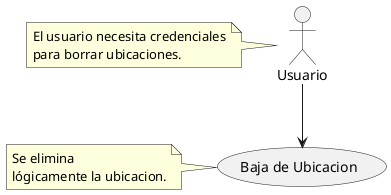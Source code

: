 @startuml
actor "Usuario" as U


note left of U
  El usuario necesita credenciales
  para borrar ubicaciones.
end note

U --> (Baja de Ubicacion)

note left of (Baja de Ubicacion)
  Se elimina
  lógicamente la ubicacion.
end note
@enduml